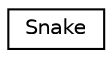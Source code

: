 digraph "Graphical Class Hierarchy"
{
  edge [fontname="Helvetica",fontsize="10",labelfontname="Helvetica",labelfontsize="10"];
  node [fontname="Helvetica",fontsize="10",shape=record];
  rankdir="LR";
  Node0 [label="Snake",height=0.2,width=0.4,color="black", fillcolor="white", style="filled",URL="$structSnake.html",tooltip="Un Snake est un serpent. "];
}
